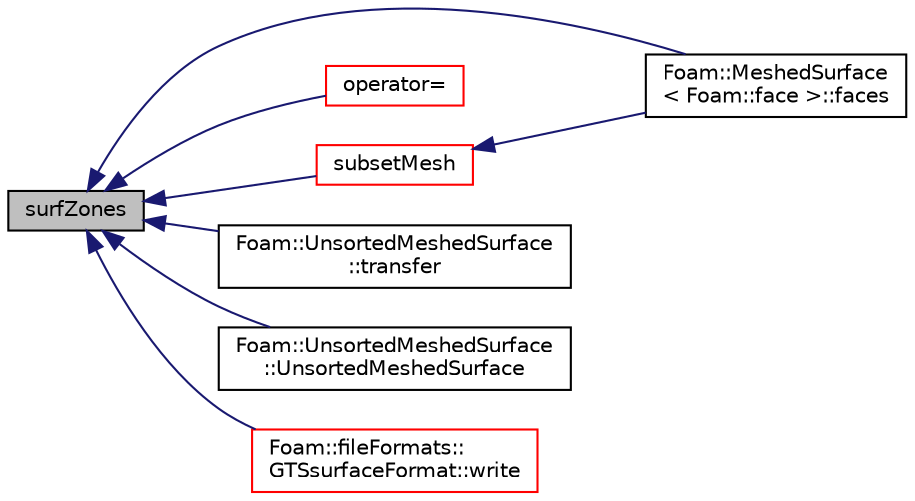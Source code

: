 digraph "surfZones"
{
  bgcolor="transparent";
  edge [fontname="Helvetica",fontsize="10",labelfontname="Helvetica",labelfontsize="10"];
  node [fontname="Helvetica",fontsize="10",shape=record];
  rankdir="LR";
  Node1 [label="surfZones",height=0.2,width=0.4,color="black", fillcolor="grey75", style="filled", fontcolor="black"];
  Node1 -> Node2 [dir="back",color="midnightblue",fontsize="10",style="solid",fontname="Helvetica"];
  Node2 [label="Foam::MeshedSurface\l\< Foam::face \>::faces",height=0.2,width=0.4,color="black",URL="$a01467.html#a24383e354eec6ecd526b67a58e5aa971",tooltip="Return const access to the faces. "];
  Node1 -> Node3 [dir="back",color="midnightblue",fontsize="10",style="solid",fontname="Helvetica"];
  Node3 [label="operator=",height=0.2,width=0.4,color="red",URL="$a01467.html#a295b5bd00b13aeebe4027f2f8e76c96a"];
  Node1 -> Node4 [dir="back",color="midnightblue",fontsize="10",style="solid",fontname="Helvetica"];
  Node4 [label="subsetMesh",height=0.2,width=0.4,color="red",URL="$a01467.html#adf4bd7212fe5a7fa21aa750e6673153f",tooltip="Return new surface. "];
  Node4 -> Node2 [dir="back",color="midnightblue",fontsize="10",style="solid",fontname="Helvetica"];
  Node1 -> Node5 [dir="back",color="midnightblue",fontsize="10",style="solid",fontname="Helvetica"];
  Node5 [label="Foam::UnsortedMeshedSurface\l::transfer",height=0.2,width=0.4,color="black",URL="$a02775.html#a7840b609cb34e6f39858cf3e86324263",tooltip="Transfer the contents of the argument and annul the argument. "];
  Node1 -> Node6 [dir="back",color="midnightblue",fontsize="10",style="solid",fontname="Helvetica"];
  Node6 [label="Foam::UnsortedMeshedSurface\l::UnsortedMeshedSurface",height=0.2,width=0.4,color="black",URL="$a02775.html#a6ea56c4497f75915db0320b392b5c455",tooltip="Construct from a meshedSurface. "];
  Node1 -> Node7 [dir="back",color="midnightblue",fontsize="10",style="solid",fontname="Helvetica"];
  Node7 [label="Foam::fileFormats::\lGTSsurfaceFormat::write",height=0.2,width=0.4,color="red",URL="$a00960.html#ab71924a9723cd4ecad89b737a66a39e8",tooltip="Write MeshedSurface. "];
}
